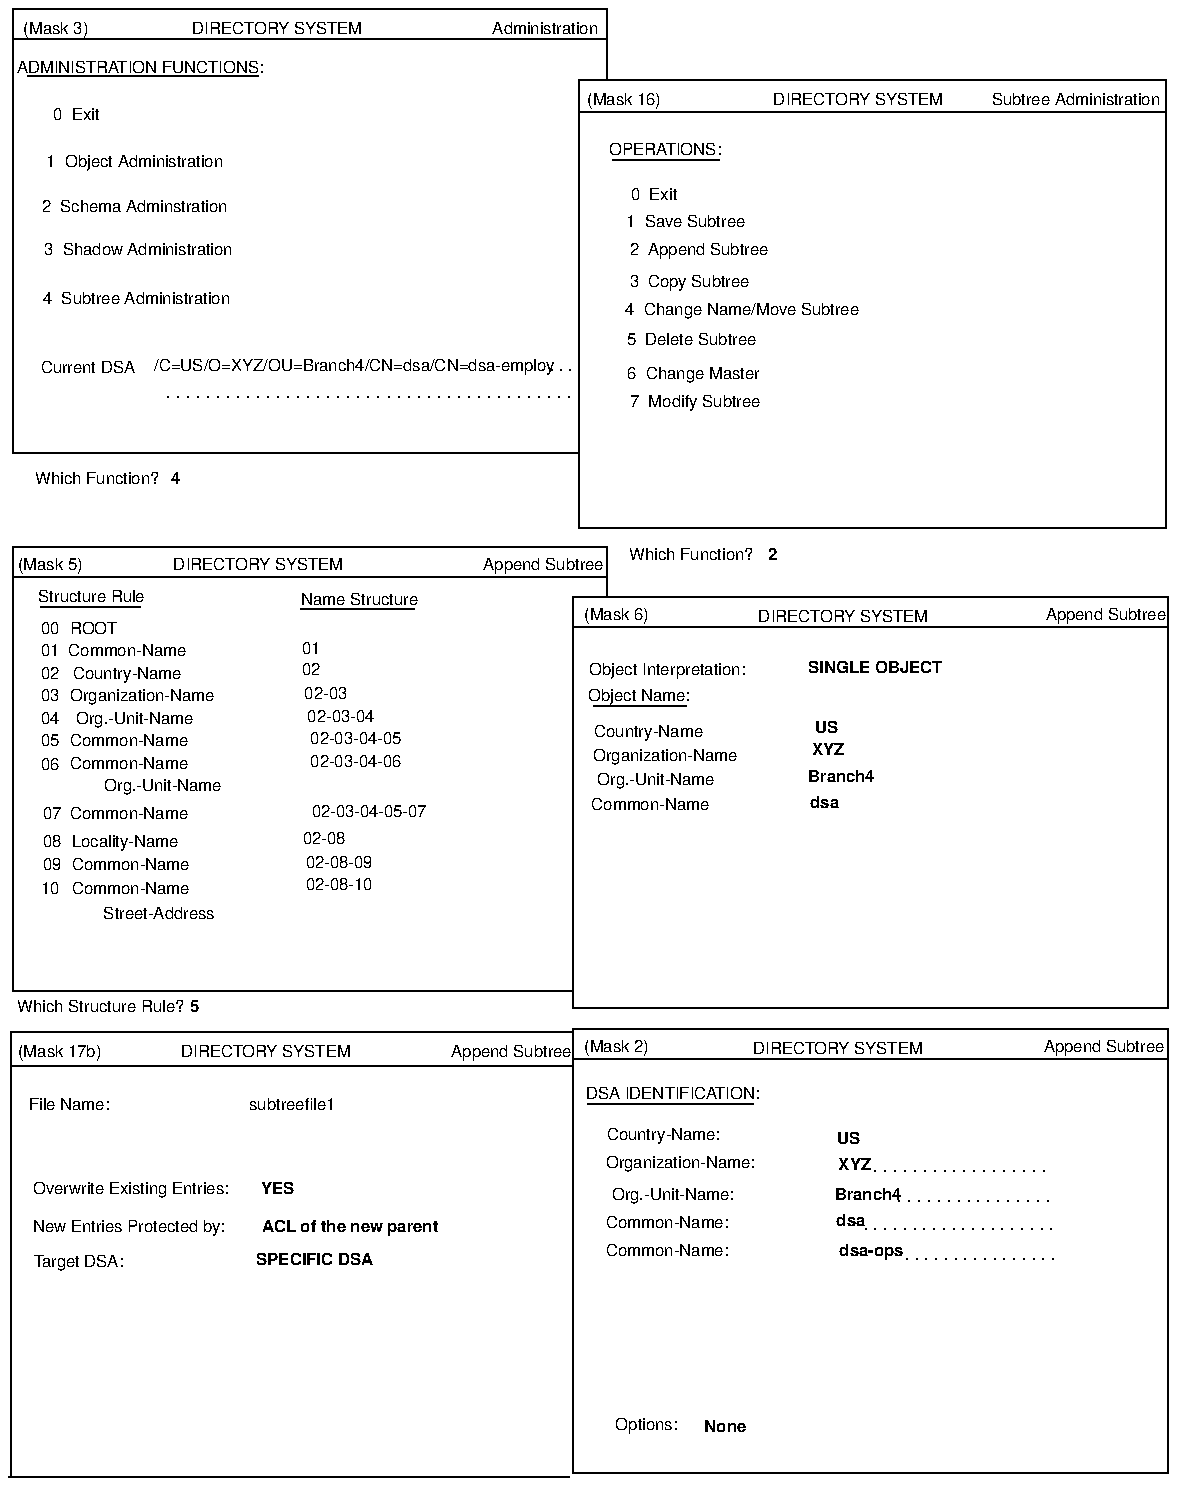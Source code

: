 ...\" @OSF_COPYRIGHT@
...\" COPYRIGHT NOTICE
...\" Copyright (c) 1990, 1991, 1992, 1993, 1994 Open Software Foundation, Inc.
...\" ALL RIGHTS RESERVED (DCE).  See the file named COPYRIGHT.DCE for
...\" the full copyright text.
...\" 
...\" HISTORY
...\" $Log: fig23.appendsubtreeop.pic,v $
...\" Revision 1.1.2.1  1994/08/04  21:03:08  hal
...\" 	Create DCE GDS Admin Gd & Ref from GDS parts of Adm Gd & Cmd Ref; fix log
...\" 	[1994/08/04  20:39:03  hal]
...\"
...\" 	Create DCE GDS Admin Gd & Ref from GDS parts of Adm Gd & Cmd Ref; fix log leaders if needed
...\"
...\" 	Creating GDS Admin Gd & Ref from Admin book.extended, Cmd Ref
...\"
...\" Revision 1.1.4.3  1994/06/13  18:00:39  devobj
...\" 	cr10872 - fix copyright
...\" 	[1994/06/13  17:59:31  devobj]
...\" 
...\" Revision 1.1.4.2  1993/08/12  17:23:19  buckler
...\" 	{edit, R1.0.2}
...\" 	Prentice-Hall editorial changes.
...\" 	[1993/08/12  17:09:12  buckler]
...\" 
...\" Revision 1.1.2.4  1993/02/23  03:04:00  rnollman
...\" 	final changes for final draft
...\" 	[1993/02/23  03:02:27  rnollman]
...\" 
...\" Revision 1.1.2.3  1993/02/20  16:59:01  rnollman
...\" 	fixed for final draft
...\" 	[1993/02/20  16:58:39  rnollman]
...\" 
...\" Revision 1.1.2.2  1993/02/15  23:32:21  rnollman
...\" 	new figure
...\" 	[1993/02/15  23:31:51  rnollman]
...\" 
...\" $EndLog$
.PS
scale = 106.667
"\fH\s6subtreefile1\s0\fP"  at 151, 199
"\f(HB\s65\s0\fP"  at 99, 251
"\f(HB\s6SINGLE OBJECT\s0\fP"  at 462, 432
"\fH\s600\s0\fP"  at 22, 453
"\fH\s6Organization-Name\s0\fP"  at 71, 417
"\fH\s6Org.-Unit-Name\s0\fP"  at 67, 405
"\fH\s6ROOT\s0\fP"  at 45, 453
"\fH\s6Common-Name\s0\fP"  at 63, 441
"\fH\s6Country-Name\s0\fP"  at 63, 429
"\fH\s6Common-Name\s0\fP"  at 64, 393
"\fH\s603\s0\fP"  at 22, 417
"\fH\s6Name Structure\s0\fP"  at 187, 468
line   from 156, 463 \
	to 216, 463 
"\fH\s6Structure Rule\s0\fP"  at 44, 470
line   from 17, 464 \
	to 70, 464 
"\f(HB\s6dsa\s0\fP"  at 435, 360
"\f(HB\s6Branch4\s0\fP"  at 444, 374
"\f(HB\s6XYZ\s0\fP"  at 437, 388
"\f(HB\s6US\s0\fP"  at 436, 400
"\fH\s6Country-Name\s0\fP"  at 341, 398
"\fH\s6Organization-Name\s0\fP"  at 350, 385
"\fH\s6Org.-Unit-Name\s0\fP"  at 345, 372
"\fH\s6Common-Name\s0\fP"  at 342, 359
"\fH\s602-08-10\s0\fP"  at 176, 316
"\fH\s602-08-09\s0\fP"  at 176, 328
"\fH\s602-08\s0\fP"  at 168, 341
"\fH\s602-03-04-05-07\s0\fP"  at 192, 355
"\fH\s602-03-04-06\s0\fP"  at 185, 382
"\fH\s602-03-04-05\s0\fP"  at 185, 394
"\fH\s602-03-04\s0\fP"  at 177, 406
"\fH\s602-03\s0\fP"  at 169, 418
"\fH\s602\s0\fP"  at 161, 431
line   from 301, 239 \
	to 301, 2 
"\fH\s601\s0\fP"  at 161, 442
"\fH\s6Street-Address\s0\fP"  at 80, 301
"\fH\s6Common-Name\s0\fP"  at 65, 314
"\fH\s6Common-Name\s0\fP"  at 65, 327
"\fH\s6Locality-Name\s0\fP"  at 62, 339
"\fH\s6Common-Name\s0\fP"  at 64, 354
"\fH\s6Org.-Unit-Name\s0\fP"  at 82, 369
"\fH\s607\s0\fP"  at 23, 354
"\fH\s608\s0\fP"  at 23, 339
"\fH\s609\s0\fP"  at 23, 327
"\fH\s610\s0\fP"  at 22, 314
"\fH\s6Common-Name\s0\fP"  at 64, 381
line   from 2, 219 \
	to 301, 219 
line   from 618, 469 \
	to 618, 250 
line   from 301, 469 \
	to 301, 250 
line   from 302, 250 \
	to 618, 250 
line   from 2, 496 \
	to 2, 259 
"\fH\s6(Mask 5)\s0\fP"  at 22, 487
"\fH\s6Which Function?\s0\fP"  at 364, 492
"\fH\s60  Exit\s0\fP"  at 344, 684
line   from 322, 702 \
	to 379, 702 
"\fH\s6OPERATIONS:\s0\fP"  at 350, 708
line   from 2, 546 \
	to 304, 546 
line   from 319, 783 \
	to 319, 745 
"\fH\s6DIRECTORY SYSTEM\s0\fP"  at 453, 735
box  wid 313 ht 239 at 460.5, 625.5
line   from 3, 496 \
	to 319, 496 
line   from 2, 480 \
	to 319, 480 
line   from 2, 480 \
	to 319, 480 
line   from 3, 496 \
	to 319, 496 
"\fH\s6Which Function?\s0\fP"  at 47, 533
"\fH\s6\s0\fP"  at 277, 604
line   from 2, 783 \
	to 2, 546 
line   from 2, 767 \
	to 319, 767 
"\fH\s6DIRECTORY SYSTEM\s0\fP"  at 143, 773
line   from 3, 783 \
	to 319, 783 
"\fH\s6Administration\s0\fP"  at 286, 773
line   from 10, 747 \
	to 133, 747 
"\fH\s6ADMINISTRATION FUNCTIONS:\s0\fP"  at 70, 752
"\fH\s6(Mask 3)\s0\fP"  at 25, 773
line   from 302, 469 \
	to 618, 469 
line   from 301, 453 \
	to 618, 453 
line   from 301, 453 \
	to 618, 453 
line   from 618, 469 \
	to 618, 447 
line   from 302, 469 \
	to 618, 469 
line   from 2, 259 \
	to 263, 259 
line   from 2, 496 \
	to 2, 259 
line   from 2, 259 \
	to 301, 259 
line   from 319, 496 \
	to 319, 469 
"\fH\s6Object Name:\s0\fP"  at 336, 417
"\fH\s6Object Name:\s0\fP"  at 336, 417
line   from 319, 496 \
	to 319, 474 
"\fH\s601\s0\fP"  at 22, 441
"\fH\s602\s0\fP"  at 22, 429
"\fH\s604\s0\fP"  at 22, 405
"\fH\s605\s0\fP"  at 22, 393
"\fH\s606\s0\fP"  at 22, 380
"\fH\s6Which Structure Rule?\s0\fP"  at 49, 251
"\fH\s6Object Interpretation:\s0\fP"  at 351, 431
line   from 312, 411 \
	to 361, 411 
"\fH\s6(Mask 6)\s0\fP"  at 324, 460
"\fH\s6Current DSA\s0\fP"  at 42, 592
"\fH\s60  Exit\s0\fP"  at 36, 727
"\fH\s61  Object Administration\s0\fP"  at 67, 702
"\fH\s62  Schema Adminstration\s0\fP"  at 67, 678
"\fH\s63  Shadow Administration\s0\fP"  at 69, 655
"\fH\s64  Subtree Administration\s0\fP"  at 68, 629
"\fH\s6/C=US/O=XYZ/OU=Branch4/CN=dsa/CN=dsa-employ\s0\fP"  at 184, 593
line  dotted from 285, 590 \
	to 304, 590 
line  dotted from 85, 576 \
	to 304, 576 
line   from 301, 223 \
	to 618, 223 
line   from 618, 219 \
	to 618, 2 
line   from 301, 223 \
	to 560, 223 
line   from 302, 239 \
	to 560, 239 
"\fH\s6DIRECTORY SYSTEM\s0\fP"  at 442, 229
line   from 301, 2 \
	to 618, 2 
line   from 301, 2 \
	to 618, 2 
line   from 618, 239 \
	to 618, 2 
line   from 301, 239 \
	to 301, 2 
line   from 302, 239 \
	to 618, 239 
"\fH\s6DIRECTORY SYSTEM\s0\fP"  at 442, 229
"\fH\s6DIRECTORY SYSTEM\s0\fP"  at 442, 229
line   from 301, 223 \
	to 618, 223 
line   from 301, 239 \
	to 301, 2 
line   from 618, 239 \
	to 618, 2 
line   from 301, 2 \
	to 618, 2 
line   from 301, 2 \
	to 618, 2 
line   from 301, 223 \
	to 618, 223 
"\fH\s6DIRECTORY SYSTEM\s0\fP"  at 442, 229
line   from 302, 239 \
	to 618, 239 
line   from 302, 239 \
	to 618, 239 
"\fH\s6(Mask 2)\s0\fP"  at 324, 230
line   from 301, 239 \
	to 301, 2 
"\fH\s6DSA IDENTIFICATION:\s0\fP"  at 354, 205
line   from 309, 199 \
	to 397, 199 
"\fH\s6Country-Name:\s0\fP"  at 349, 183
"\fH\s6Organization-Name:\s0\fP"  at 358, 168
"\fH\s6Org.-Unit-Name:\s0\fP"  at 354, 151
"\fH\s6Common-Name:\s0\fP"  at 351, 136
"\fH\s6Common-Name:\s0\fP"  at 351, 121
"\fH\s6Options:\s0\fP"  at 340, 28
"\f(HB\s6None\s0\fP"  at 382, 27
"\f(HB\s6US\s0\fP"  at 448, 181
"\f(HB\s6XYZ\s0\fP"  at 451, 167
"\f(HB\s6Branch4\s0\fP"  at 458, 151
"\f(HB\s6dsa\s0\fP"  at 449, 137
"\f(HB\s6dsa-ops\s0\fP"  at 460, 121
line  dotted from 462, 163 \
	to 552, 163 
line  dotted from 475, 147 \
	to 554, 147 
line  dotted from 457, 132 \
	to 556, 132 
line  dotted from 479, 116 \
	to 557, 116 
line   from 304, 728 \
	to 617, 728 
"\fH\s62  Append Subtree\s0\fP"  at 368, 655
"\fH\s61  Save Subtree\s0\fP"  at 361, 670
"\fH\s63  Copy Subtree\s0\fP"  at 363, 638
"\fH\s64  Change Name/Move Subtree\s0\fP"  at 391, 623
"\fH\s65  Delete Subtree\s0\fP"  at 364, 607
"\fH\s66  Change Master\s0\fP"  at 365, 589
"\fH\s67  Modify Subtree\s0\fP"  at 366, 574
"\fH\s6(Mask 16)\s0\fP"  at 328, 735
"\f(HB\s64\s0\fP"  at 89, 533
line   from 2, 237 \
	to 301, 237 
line   from 1, 237 \
	to 1, 0 
line   from 0, 0 \
	to 299, 0 
"\fH\s6DIRECTORY SYSTEM\s0\fP"  at 137, 227
"\fH\s6DIRECTORY SYSTEM\s0\fP"  at 133, 487
"\fH\s6DIRECTORY SYSTEM\s0\fP"  at 445, 459
"\fH\s6Subtree Administration\s0\fP"  at 569, 735
"\f(HB\s62\s0\fP"  at 407, 492
"\fH\s6File Name:\s0\fP"  at 32, 199
"\fH\s6Target DSA:\s0\fP"  at 37, 115
"\fH\s6New Entries Protected by:\s0\fP"  at 64, 134
"\fH\s6Overwrite Existing Entries:\s0\fP"  at 65, 154
"\f(HB\s6YES\s0\fP"  at 143, 154
"\f(HB\s6ACL of the new parent\s0\fP"  at 182, 134
"\f(HB\s6SPECIFIC DSA\s0\fP"  at 163, 116
"\fH\s6Append Subtree\s0\fP"  at 285, 487
"\fH\s6Append Subtree\s0\fP"  at 585, 460
"\fH\s6Append Subtree\s0\fP"  at 268, 227
"\fH\s6Append Subtree\s0\fP"  at 584, 230
"\fH\s6(Mask 17b)\s0\fP"  at 27, 227
.PE
